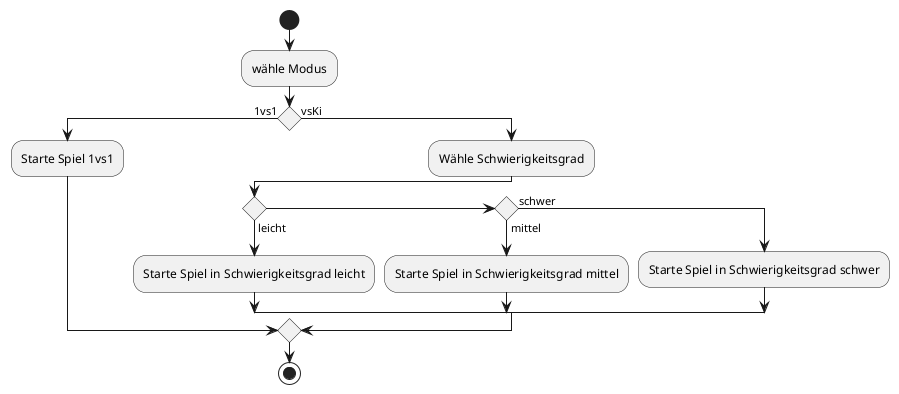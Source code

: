 @startuml

start


:wähle Modus;

if () then (1vs1)
    :Starte Spiel 1vs1;
else (vsKi)
    :Wähle Schwierigkeitsgrad;
	if () then (leicht)
		:Starte Spiel in Schwierigkeitsgrad leicht;
	elseif () then (mittel)
		:Starte Spiel in Schwierigkeitsgrad mittel;
	else (schwer)
		:Starte Spiel in Schwierigkeitsgrad schwer;
	endif
endif


stop

@enduml
